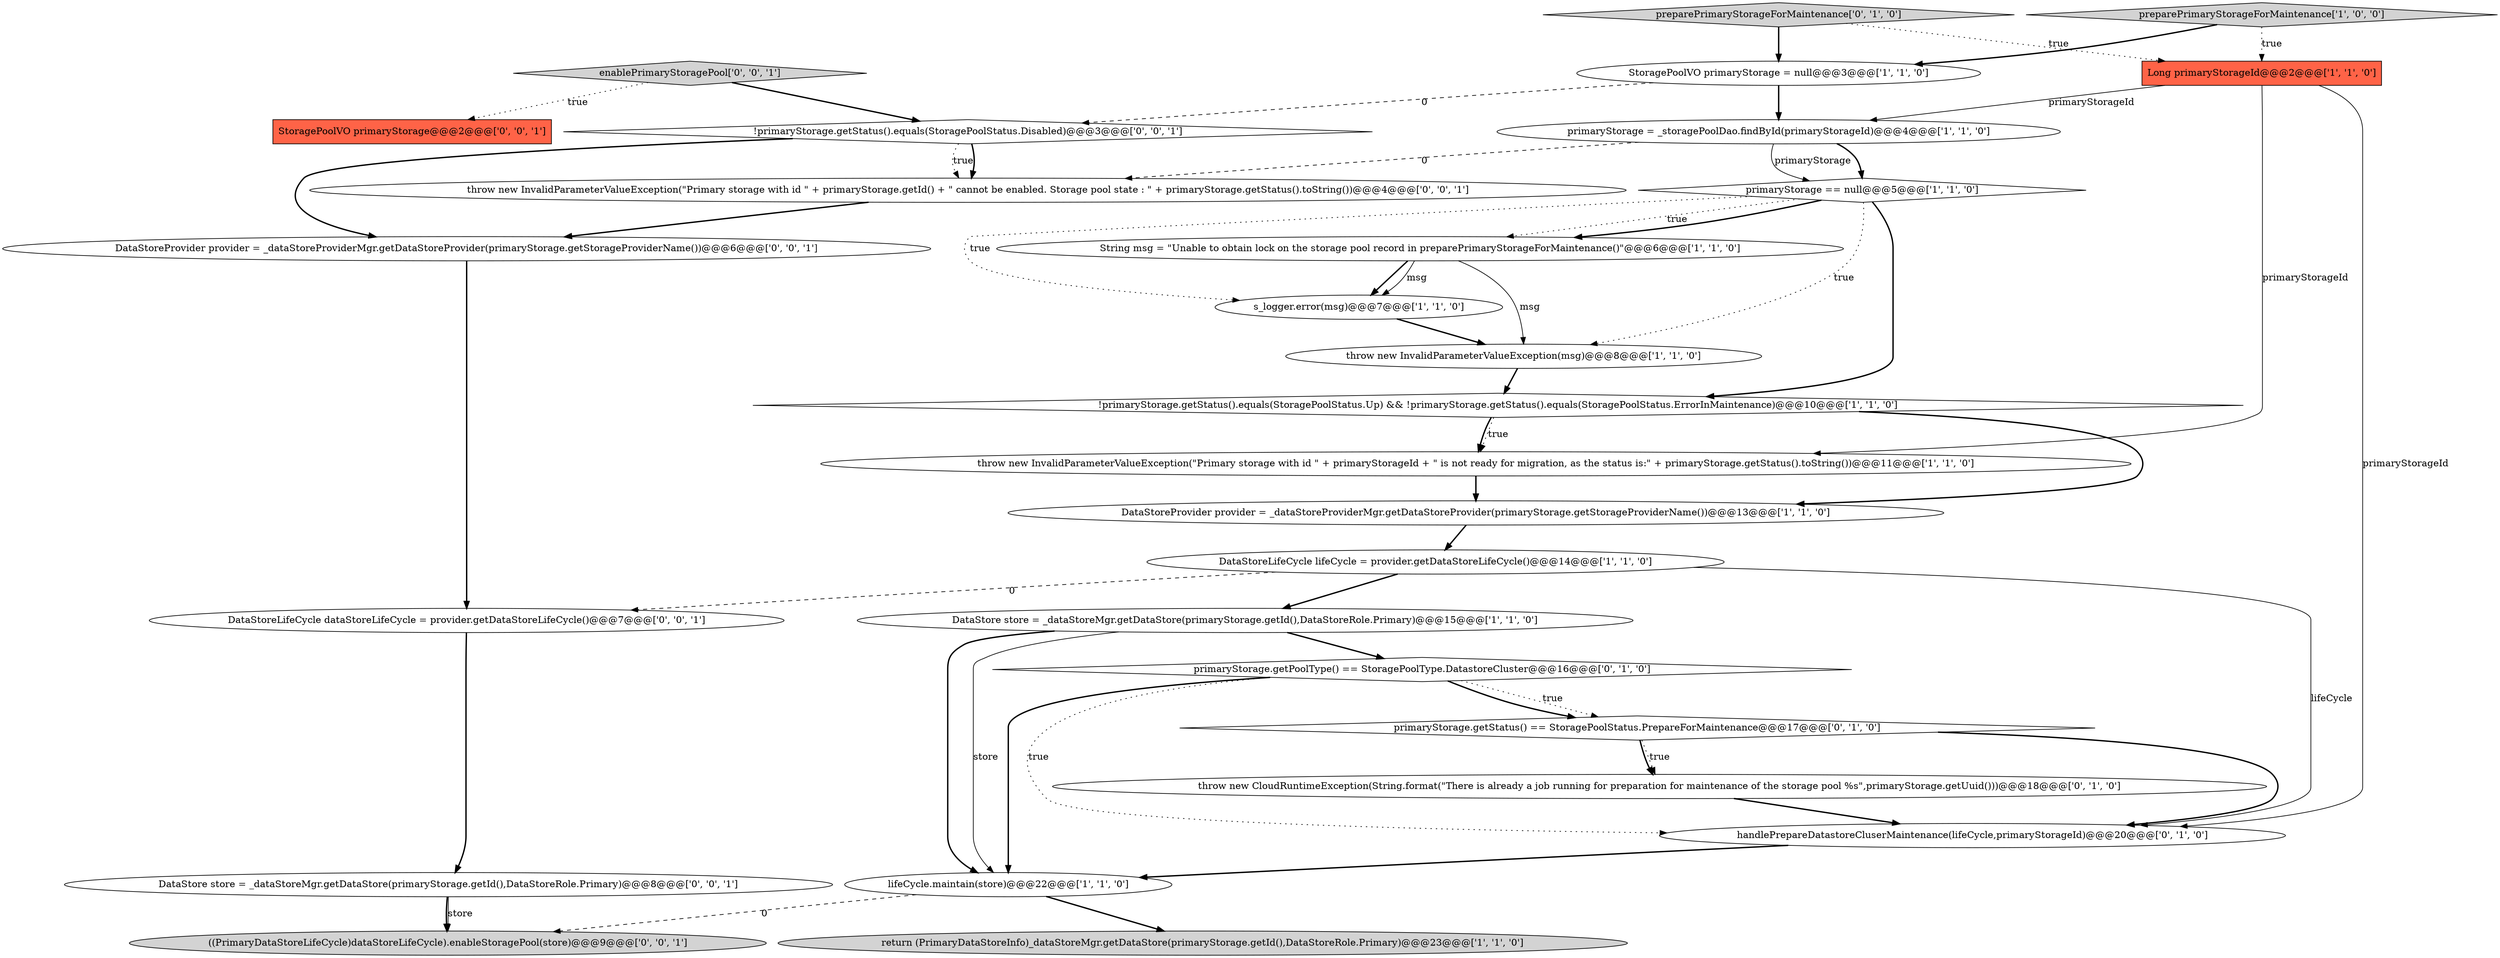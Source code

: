 digraph {
20 [style = filled, label = "((PrimaryDataStoreLifeCycle)dataStoreLifeCycle).enableStoragePool(store)@@@9@@@['0', '0', '1']", fillcolor = lightgray, shape = ellipse image = "AAA0AAABBB3BBB"];
25 [style = filled, label = "enablePrimaryStoragePool['0', '0', '1']", fillcolor = lightgray, shape = diamond image = "AAA0AAABBB3BBB"];
9 [style = filled, label = "Long primaryStorageId@@@2@@@['1', '1', '0']", fillcolor = tomato, shape = box image = "AAA0AAABBB1BBB"];
4 [style = filled, label = "return (PrimaryDataStoreInfo)_dataStoreMgr.getDataStore(primaryStorage.getId(),DataStoreRole.Primary)@@@23@@@['1', '1', '0']", fillcolor = lightgray, shape = ellipse image = "AAA0AAABBB1BBB"];
19 [style = filled, label = "handlePrepareDatastoreCluserMaintenance(lifeCycle,primaryStorageId)@@@20@@@['0', '1', '0']", fillcolor = white, shape = ellipse image = "AAA1AAABBB2BBB"];
17 [style = filled, label = "primaryStorage.getPoolType() == StoragePoolType.DatastoreCluster@@@16@@@['0', '1', '0']", fillcolor = white, shape = diamond image = "AAA1AAABBB2BBB"];
22 [style = filled, label = "StoragePoolVO primaryStorage@@@2@@@['0', '0', '1']", fillcolor = tomato, shape = box image = "AAA0AAABBB3BBB"];
8 [style = filled, label = "!primaryStorage.getStatus().equals(StoragePoolStatus.Up) && !primaryStorage.getStatus().equals(StoragePoolStatus.ErrorInMaintenance)@@@10@@@['1', '1', '0']", fillcolor = white, shape = diamond image = "AAA0AAABBB1BBB"];
26 [style = filled, label = "DataStoreProvider provider = _dataStoreProviderMgr.getDataStoreProvider(primaryStorage.getStorageProviderName())@@@6@@@['0', '0', '1']", fillcolor = white, shape = ellipse image = "AAA0AAABBB3BBB"];
0 [style = filled, label = "String msg = \"Unable to obtain lock on the storage pool record in preparePrimaryStorageForMaintenance()\"@@@6@@@['1', '1', '0']", fillcolor = white, shape = ellipse image = "AAA0AAABBB1BBB"];
21 [style = filled, label = "!primaryStorage.getStatus().equals(StoragePoolStatus.Disabled)@@@3@@@['0', '0', '1']", fillcolor = white, shape = diamond image = "AAA0AAABBB3BBB"];
6 [style = filled, label = "StoragePoolVO primaryStorage = null@@@3@@@['1', '1', '0']", fillcolor = white, shape = ellipse image = "AAA0AAABBB1BBB"];
15 [style = filled, label = "throw new CloudRuntimeException(String.format(\"There is already a job running for preparation for maintenance of the storage pool %s\",primaryStorage.getUuid()))@@@18@@@['0', '1', '0']", fillcolor = white, shape = ellipse image = "AAA1AAABBB2BBB"];
23 [style = filled, label = "DataStore store = _dataStoreMgr.getDataStore(primaryStorage.getId(),DataStoreRole.Primary)@@@8@@@['0', '0', '1']", fillcolor = white, shape = ellipse image = "AAA0AAABBB3BBB"];
18 [style = filled, label = "preparePrimaryStorageForMaintenance['0', '1', '0']", fillcolor = lightgray, shape = diamond image = "AAA0AAABBB2BBB"];
5 [style = filled, label = "preparePrimaryStorageForMaintenance['1', '0', '0']", fillcolor = lightgray, shape = diamond image = "AAA0AAABBB1BBB"];
12 [style = filled, label = "throw new InvalidParameterValueException(\"Primary storage with id \" + primaryStorageId + \" is not ready for migration, as the status is:\" + primaryStorage.getStatus().toString())@@@11@@@['1', '1', '0']", fillcolor = white, shape = ellipse image = "AAA0AAABBB1BBB"];
13 [style = filled, label = "s_logger.error(msg)@@@7@@@['1', '1', '0']", fillcolor = white, shape = ellipse image = "AAA0AAABBB1BBB"];
1 [style = filled, label = "DataStoreProvider provider = _dataStoreProviderMgr.getDataStoreProvider(primaryStorage.getStorageProviderName())@@@13@@@['1', '1', '0']", fillcolor = white, shape = ellipse image = "AAA0AAABBB1BBB"];
24 [style = filled, label = "throw new InvalidParameterValueException(\"Primary storage with id \" + primaryStorage.getId() + \" cannot be enabled. Storage pool state : \" + primaryStorage.getStatus().toString())@@@4@@@['0', '0', '1']", fillcolor = white, shape = ellipse image = "AAA0AAABBB3BBB"];
16 [style = filled, label = "primaryStorage.getStatus() == StoragePoolStatus.PrepareForMaintenance@@@17@@@['0', '1', '0']", fillcolor = white, shape = diamond image = "AAA1AAABBB2BBB"];
7 [style = filled, label = "DataStore store = _dataStoreMgr.getDataStore(primaryStorage.getId(),DataStoreRole.Primary)@@@15@@@['1', '1', '0']", fillcolor = white, shape = ellipse image = "AAA0AAABBB1BBB"];
14 [style = filled, label = "lifeCycle.maintain(store)@@@22@@@['1', '1', '0']", fillcolor = white, shape = ellipse image = "AAA0AAABBB1BBB"];
27 [style = filled, label = "DataStoreLifeCycle dataStoreLifeCycle = provider.getDataStoreLifeCycle()@@@7@@@['0', '0', '1']", fillcolor = white, shape = ellipse image = "AAA0AAABBB3BBB"];
11 [style = filled, label = "throw new InvalidParameterValueException(msg)@@@8@@@['1', '1', '0']", fillcolor = white, shape = ellipse image = "AAA0AAABBB1BBB"];
3 [style = filled, label = "primaryStorage == null@@@5@@@['1', '1', '0']", fillcolor = white, shape = diamond image = "AAA0AAABBB1BBB"];
10 [style = filled, label = "primaryStorage = _storagePoolDao.findById(primaryStorageId)@@@4@@@['1', '1', '0']", fillcolor = white, shape = ellipse image = "AAA0AAABBB1BBB"];
2 [style = filled, label = "DataStoreLifeCycle lifeCycle = provider.getDataStoreLifeCycle()@@@14@@@['1', '1', '0']", fillcolor = white, shape = ellipse image = "AAA0AAABBB1BBB"];
17->19 [style = dotted, label="true"];
23->20 [style = solid, label="store"];
8->12 [style = bold, label=""];
17->16 [style = dotted, label="true"];
2->7 [style = bold, label=""];
9->19 [style = solid, label="primaryStorageId"];
5->9 [style = dotted, label="true"];
16->19 [style = bold, label=""];
21->24 [style = dotted, label="true"];
2->19 [style = solid, label="lifeCycle"];
12->1 [style = bold, label=""];
16->15 [style = bold, label=""];
15->19 [style = bold, label=""];
27->23 [style = bold, label=""];
2->27 [style = dashed, label="0"];
17->14 [style = bold, label=""];
21->24 [style = bold, label=""];
25->22 [style = dotted, label="true"];
0->13 [style = bold, label=""];
26->27 [style = bold, label=""];
16->15 [style = dotted, label="true"];
10->3 [style = bold, label=""];
7->14 [style = bold, label=""];
6->10 [style = bold, label=""];
9->12 [style = solid, label="primaryStorageId"];
8->1 [style = bold, label=""];
0->11 [style = solid, label="msg"];
25->21 [style = bold, label=""];
3->0 [style = dotted, label="true"];
13->11 [style = bold, label=""];
10->24 [style = dashed, label="0"];
9->10 [style = solid, label="primaryStorageId"];
21->26 [style = bold, label=""];
7->14 [style = solid, label="store"];
11->8 [style = bold, label=""];
23->20 [style = bold, label=""];
3->0 [style = bold, label=""];
14->20 [style = dashed, label="0"];
3->8 [style = bold, label=""];
3->11 [style = dotted, label="true"];
0->13 [style = solid, label="msg"];
7->17 [style = bold, label=""];
6->21 [style = dashed, label="0"];
19->14 [style = bold, label=""];
14->4 [style = bold, label=""];
17->16 [style = bold, label=""];
24->26 [style = bold, label=""];
18->9 [style = dotted, label="true"];
1->2 [style = bold, label=""];
3->13 [style = dotted, label="true"];
18->6 [style = bold, label=""];
5->6 [style = bold, label=""];
8->12 [style = dotted, label="true"];
10->3 [style = solid, label="primaryStorage"];
}
